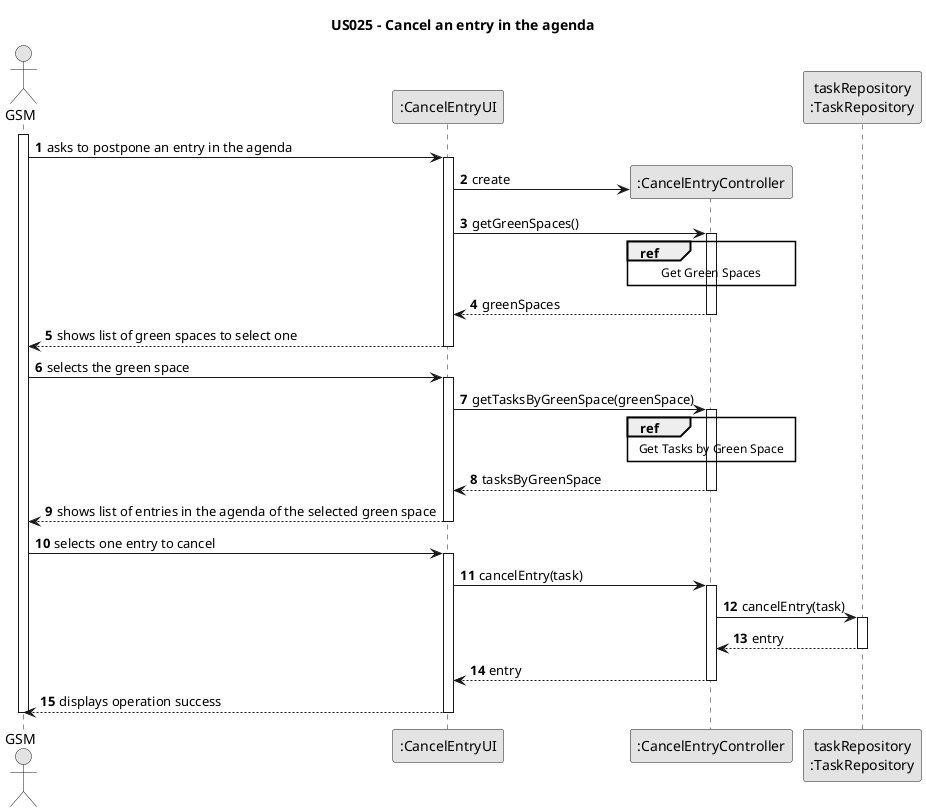 @startuml
skinparam monochrome true
skinparam packageStyle rectangle
skinparam shadowing false

title US025 - Cancel an entry in the agenda

autonumber

actor "GSM" as Employee
participant ":CancelEntryUI" as UI
participant ":CancelEntryController" as CTRL
participant "taskRepository\n:TaskRepository" as TaskRepository

activate Employee

    Employee -> UI : asks to postpone an entry in the agenda
    activate UI

    UI -> CTRL** : create

                UI -> CTRL : getGreenSpaces()
                activate CTRL

                    ref over CTRL
                        Get Green Spaces
                    end

                    CTRL --> UI : greenSpaces
                deactivate CTRL

    UI --> Employee : shows list of green spaces to select one
    deactivate UI

    Employee -> UI : selects the green space
    activate UI

        UI -> CTRL : getTasksByGreenSpace(greenSpace)
        activate CTRL

            ref over CTRL
               Get Tasks by Green Space
            end

            CTRL --> UI : tasksByGreenSpace
        deactivate CTRL

    UI --> Employee : shows list of entries in the agenda of the selected green space
    deactivate UI

    Employee -> UI : selects one entry to cancel
    activate UI

    UI -> CTRL : cancelEntry(task)
    activate CTRL

    CTRL -> TaskRepository : cancelEntry(task)
    activate TaskRepository

    TaskRepository --> CTRL : entry
    deactivate TaskRepository

    CTRL --> UI : entry
    deactivate CTRL

    UI --> Employee : displays operation success
    deactivate UI

deactivate Employee
@enduml